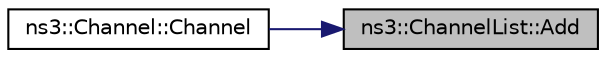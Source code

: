 digraph "ns3::ChannelList::Add"
{
 // LATEX_PDF_SIZE
  edge [fontname="Helvetica",fontsize="10",labelfontname="Helvetica",labelfontsize="10"];
  node [fontname="Helvetica",fontsize="10",shape=record];
  rankdir="RL";
  Node1 [label="ns3::ChannelList::Add",height=0.2,width=0.4,color="black", fillcolor="grey75", style="filled", fontcolor="black",tooltip=" "];
  Node1 -> Node2 [dir="back",color="midnightblue",fontsize="10",style="solid",fontname="Helvetica"];
  Node2 [label="ns3::Channel::Channel",height=0.2,width=0.4,color="black", fillcolor="white", style="filled",URL="$classns3_1_1_channel.html#a52285184d570dde461e3a03529f96bdc",tooltip=" "];
}
